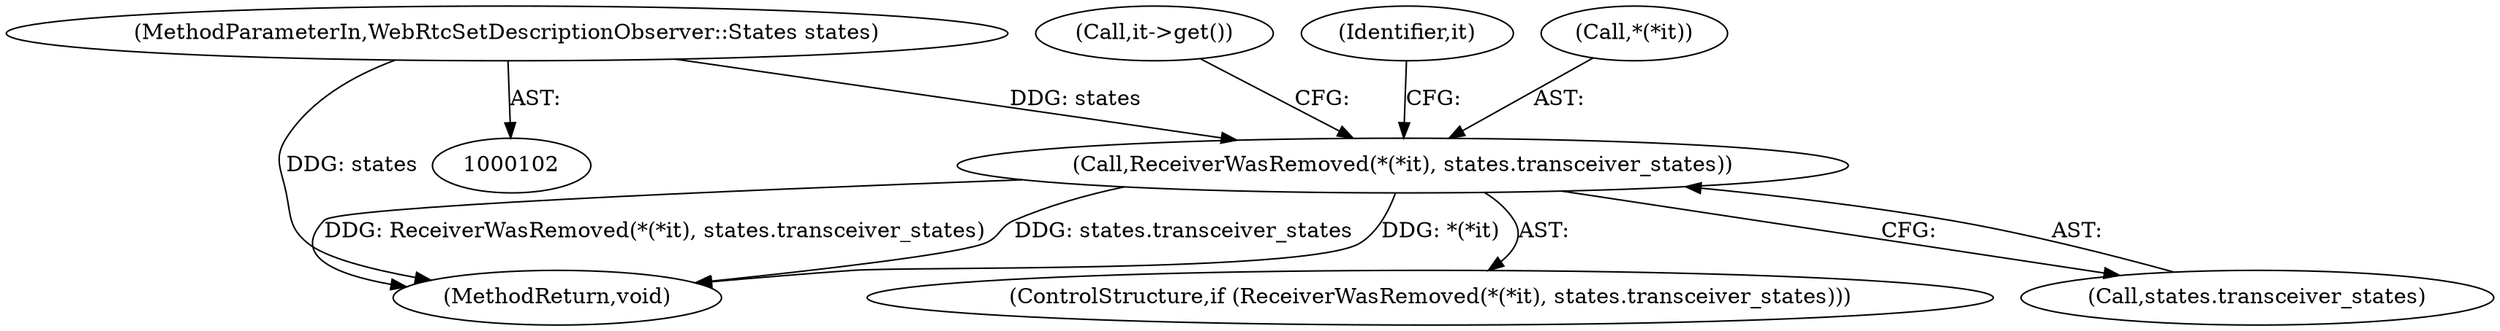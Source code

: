 digraph "0_Chrome_3514a77e7fa2e5b8bfe5d98af22964bbd69d680f@API" {
"1000125" [label="(Call,ReceiverWasRemoved(*(*it), states.transceiver_states))"];
"1000103" [label="(MethodParameterIn,WebRtcSetDescriptionObserver::States states)"];
"1000133" [label="(Call,it->get())"];
"1000122" [label="(Identifier,it)"];
"1000152" [label="(MethodReturn,void)"];
"1000126" [label="(Call,*(*it))"];
"1000103" [label="(MethodParameterIn,WebRtcSetDescriptionObserver::States states)"];
"1000124" [label="(ControlStructure,if (ReceiverWasRemoved(*(*it), states.transceiver_states)))"];
"1000125" [label="(Call,ReceiverWasRemoved(*(*it), states.transceiver_states))"];
"1000129" [label="(Call,states.transceiver_states)"];
"1000125" -> "1000124"  [label="AST: "];
"1000125" -> "1000129"  [label="CFG: "];
"1000126" -> "1000125"  [label="AST: "];
"1000129" -> "1000125"  [label="AST: "];
"1000133" -> "1000125"  [label="CFG: "];
"1000122" -> "1000125"  [label="CFG: "];
"1000125" -> "1000152"  [label="DDG: *(*it)"];
"1000125" -> "1000152"  [label="DDG: ReceiverWasRemoved(*(*it), states.transceiver_states)"];
"1000125" -> "1000152"  [label="DDG: states.transceiver_states"];
"1000103" -> "1000125"  [label="DDG: states"];
"1000103" -> "1000102"  [label="AST: "];
"1000103" -> "1000152"  [label="DDG: states"];
}
